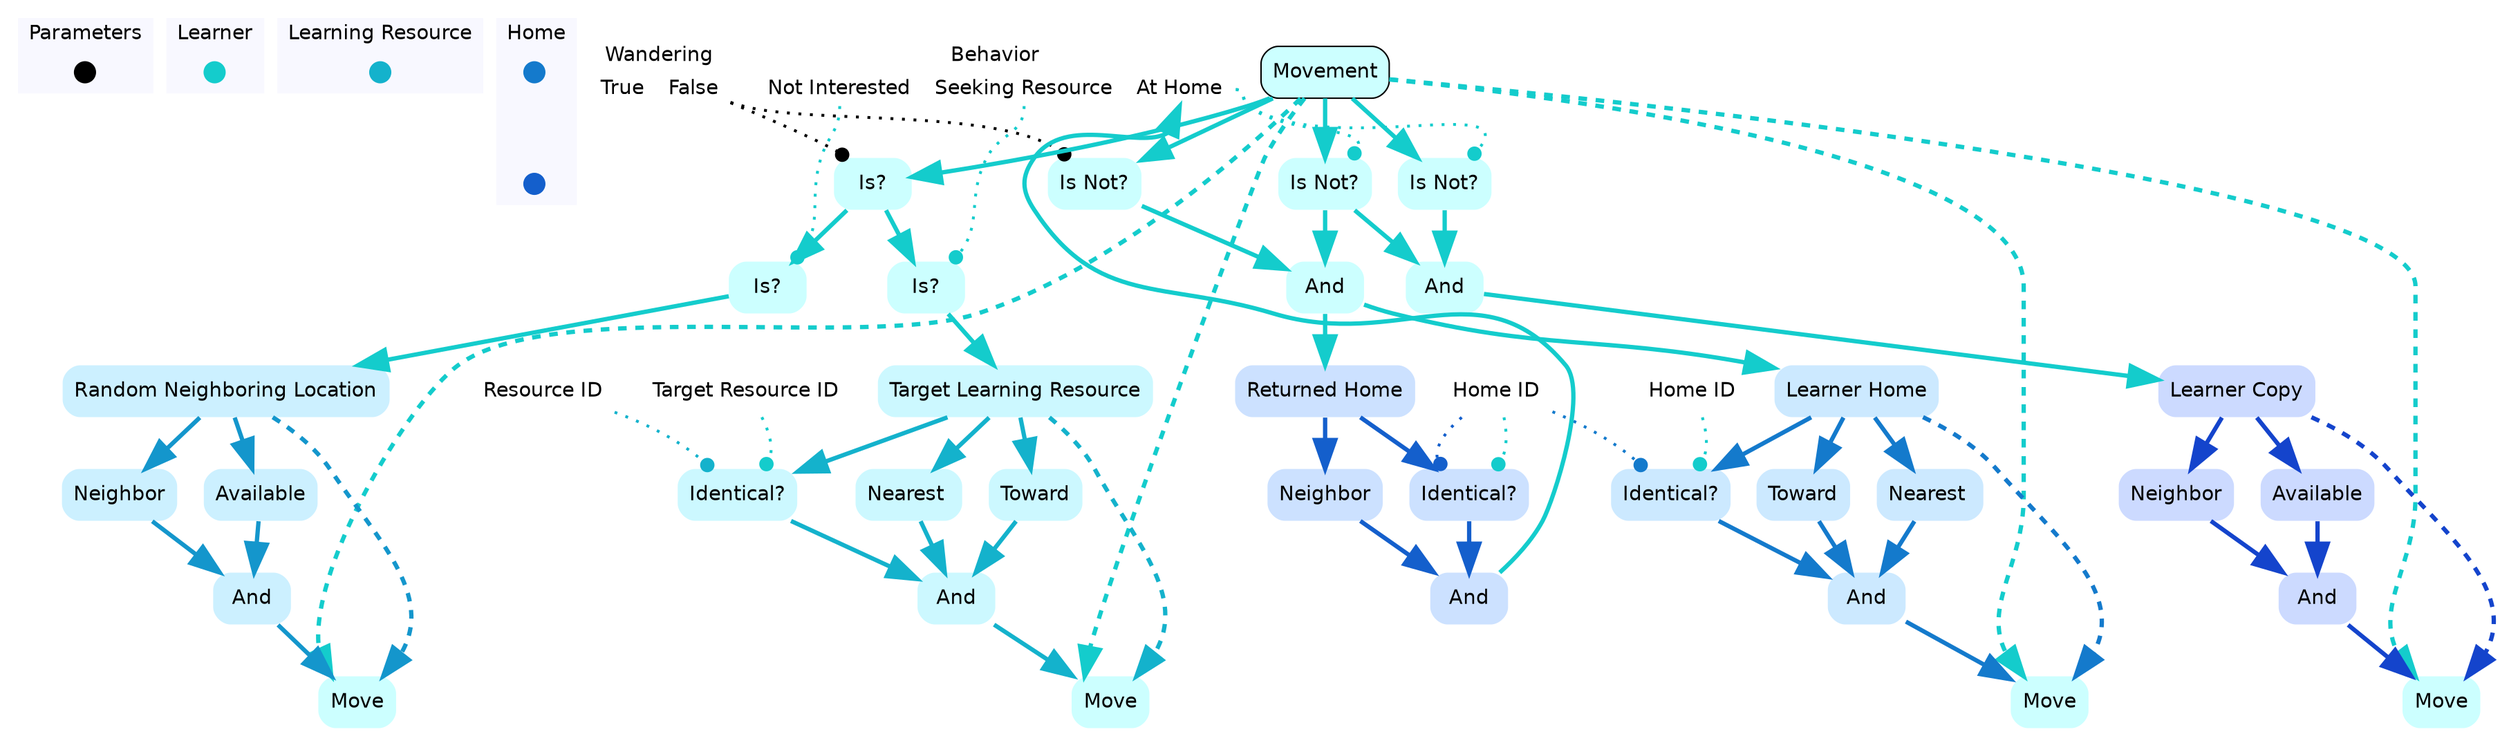 digraph movement {

	subgraph clustercontextKey {
		fontname=Helvetica;
		label="Parameters";
		style="filled";
		fillcolor=ghostwhite;
		color=white;
		labeljust=l;
		contextOverview [style=filled,shape=point,fixedsize=true,width=.2,height=.2,fontcolor=white,color="black",label=""];
	}
	subgraph clusterlearnerKey {
		fontname=Helvetica;
		nodesep=0.1;
		style="filled";
		fillcolor=ghostwhite;
		label="Learner";
		color=white;
		labeljust=l;
		movementOverview [fontname=Helvetica,style=filled,shape=point,fixedsize=true,width=.2,height=.2,fontcolor=white,color="0.5, 0.9 , 0.8",label="",URL="learner__Overview.svg"];

	}
	subgraph clusterlearningResourceKey {
		fontname=Helvetica;
		nodesep=0.1;
		style="filled";
		fillcolor=ghostwhite;
		label="Learning Resource";
		color=white;
		labeljust=l;
		targetLearningResourceOverview [fontname=Helvetica,style=filled,shape=point,fixedsize=true,width=.2,height=.2,fontcolor=white,color="0.524, 0.9 , 0.8",label="",URL="learningResource__Overview.svg"];

	}
	subgraph clusterhomeKey {
		fontname=Helvetica;
		nodesep=0.1;
		style="filled";
		fillcolor=ghostwhite;
		label="Home";
		color=white;
		labeljust=l;
		learnerHomeOverview [fontname=Helvetica,style=filled,shape=point,fixedsize=true,width=.2,height=.2,fontcolor=white,color="0.574, 0.9 , 0.8",label="",URL="home__Overview.svg"];
		returnedHomeOverview [fontname=Helvetica,style=filled,shape=point,fixedsize=true,width=.2,height=.2,fontcolor=white,color="0.599, 0.9 , 0.8",label="",URL="home__Overview.svg"];
learnerHomeOverview -> returnedHomeOverview [style=invis];
	}
		learnerbehaviorRecord [shape=record,fontname=Helvetica,style=filled,color=none,fillcolor=white,label="{<learnerbehavior> Behavior | {<learnerbehaviornotInterested> Not Interested|<learnerbehaviorseekingResource> Seeking Resource|<learnerbehavioratHome> At Home}}"];
		spatialResourceswanderingRecord [shape=record,fontname=Helvetica,style=filled,color=none,fillcolor=white,label="{<spatialResourceswanderingRecord> Wandering | {<true> True| <false> False}}"];
		learningResourceresourceID [shape=none,fontsize=14,style="filled",fontname=Helvetica,color=none,fillcolor=white,label="Resource ID"];
		learnertargetResourceID [shape=none,fontsize=14,style="filled",fontname=Helvetica,color=none,fillcolor=white,label="Target Resource ID"];
		learnerbehaviorRecord [shape=record,fontname=Helvetica,style=filled,color=none,fillcolor=white,label="{<learnerbehavior> Behavior | {<learnerbehaviornotInterested> Not Interested|<learnerbehaviorseekingResource> Seeking Resource|<learnerbehavioratHome> At Home}}"];
		homehomeID [shape=none,fontsize=14,style="filled",fontname=Helvetica,color=none,fillcolor=white,label="Home ID"];
		learnerhomeID [shape=none,fontsize=14,style="filled",fontname=Helvetica,color=none,fillcolor=white,label="Home ID"];

//subgraph clustermovement {
	//style=filled;
	//color=white;
	//fillcolor="0.0, 0.0, 0.98";
		movement [shape=box,style="rounded,filled",fontname=Helvetica,color=black,fillcolor="0.5, 0.2, 1.0",label="Movement",URL="learner_movement.svg"];
	movement ->  identityWanderingQuery [color="0.5, 0.9 , 0.8",penwidth=3.0,arrowsize=2.0];
	movement ->  notWandering [color="0.5, 0.9 , 0.8",penwidth=3.0,arrowsize=2.0];
	movement ->  behaviorDifferentAtHomeQuery [color="0.5, 0.9 , 0.8",penwidth=3.0,arrowsize=2.0];
	movement ->  behaviorDifferentAtHomeQueryCopy [color="0.5, 0.9 , 0.8",penwidth=3.0,arrowsize=2.0];
		learnerHome [shape=none,style="rounded,filled",fontname=Helvetica,color=gray,fillcolor="0.574, 0.2, 1.0",label="Learner Home"];
	learnerHome ->  homeIDIdenticalHomeIDQuery [color="0.574, 0.9 , 0.8",penwidth=3.0,arrowsize=2.0];
	learnerHome ->  towardQuery [color="0.574, 0.9 , 0.8",penwidth=3.0,arrowsize=2.0];
	learnerHome ->  nearestQueryCopyCopy [color="0.574, 0.9 , 0.8",penwidth=3.0,arrowsize=2.0];
		identityWanderingQuery [shape=none,style="rounded,filled",fontname=Helvetica,color="0.5, 0.2, 1.0",label="Is?"];
	identityWanderingQuery ->  behaviorIdenticalSeekingResourceQuery [color="0.5, 0.9 , 0.8",penwidth=3.0,arrowsize=2.0];
	identityWanderingQuery ->  behaviorIdenticalNotInterestedQuery [color="0.5, 0.9 , 0.8",penwidth=3.0,arrowsize=2.0];
		returnedHome [shape=none,style="rounded,filled",fontname=Helvetica,color=gray,fillcolor="0.599, 0.2, 1.0",label="Returned Home"];
	returnedHome ->  neighborQuery [color="0.599, 0.9 , 0.8",penwidth=3.0,arrowsize=2.0];
	returnedHome ->  homeIDIdenticalHomeIDQueryCopy [color="0.599, 0.9 , 0.8",penwidth=3.0,arrowsize=2.0];
		_And_BehaviorDifferentAtHomeQueryCopy [shape=none,style="rounded,filled",fontname=Helvetica,color="0.5, 0.2, 1.0",label="And"];
	_And_BehaviorDifferentAtHomeQueryCopy ->  learnerCopy [color="0.5, 0.9 , 0.8",penwidth=3.0,arrowsize=2.0];
		behaviorDifferentAtHomeQuery [shape=none,style="rounded,filled",fontname=Helvetica,color="0.5, 0.2, 1.0",label="Is Not?"];
	behaviorDifferentAtHomeQuery ->  _BehaviorDifferentAtHomeQueryAndNotWandering_ [color="0.5, 0.9 , 0.8",penwidth=3.0,arrowsize=2.0];
	behaviorDifferentAtHomeQuery ->  _And_BehaviorDifferentAtHomeQueryCopy [color="0.5, 0.9 , 0.8",penwidth=3.0,arrowsize=2.0];
		moveLearnerCopy [shape=none,style="rounded,filled",fontname=Helvetica,color="0.5, 0.2, 1.0",label="Move"];
	movement ->  moveLearnerCopy:nw [style=dashed,color="0.5, 0.9 , 0.8",penwidth=3.0,arrowsize=2.0];
	randomNeighboringLocation -> moveLearnerCopy:ne [style=dashed,color="0.549, 0.9 , 0.8",penwidth=3.0,arrowsize=2.0];
		resourceIDIdenticalTargetResourceIDQuery [shape=none,style="rounded,filled",fontname=Helvetica,color="0.524, 0.2, 1.0",label="Identical?"];
	resourceIDIdenticalTargetResourceIDQuery ->  _SoughtResourceAndTowardQueryCopy_ [color="0.524, 0.9 , 0.8",penwidth=3.0,arrowsize=2.0];
		towardQueryCopy [shape=none,style="rounded,filled",fontname=Helvetica,color="0.524, 0.2, 1.0",label="Toward"];
	towardQueryCopy ->  _SoughtResourceAndTowardQueryCopy_ [color="0.524, 0.9 , 0.8",penwidth=3.0,arrowsize=2.0];
		neighborQuery [shape=none,style="rounded,filled",fontname=Helvetica,color="0.599, 0.2, 1.0",label="Neighbor"];
	neighborQuery ->  _HomeIDIdenticalHomeIDQueryCopyAndNeighborQuery_ [color="0.599, 0.9 , 0.8",penwidth=3.0,arrowsize=2.0];
		availableQueryCopy [shape=none,style="rounded,filled",fontname=Helvetica,color="0.549, 0.2, 1.0",label="Available"];
	availableQueryCopy ->  _And_NeighborQueryCopyCopy [color="0.549, 0.9 , 0.8",penwidth=3.0,arrowsize=2.0];
		targetLearningResource [shape=none,style="rounded,filled",fontname=Helvetica,color=gray,fillcolor="0.524, 0.2, 1.0",label="Target Learning Resource"];
	targetLearningResource ->  resourceIDIdenticalTargetResourceIDQuery [color="0.524, 0.9 , 0.8",penwidth=3.0,arrowsize=2.0];
	targetLearningResource ->  towardQueryCopy [color="0.524, 0.9 , 0.8",penwidth=3.0,arrowsize=2.0];
	targetLearningResource ->  nearestQueryCopy [color="0.524, 0.9 , 0.8",penwidth=3.0,arrowsize=2.0];
		moveHome [shape=none,style="rounded,filled",fontname=Helvetica,color="0.5, 0.2, 1.0",label="Move"];
	movement ->  moveHome:nw [style=dashed,color="0.5, 0.9 , 0.8",penwidth=3.0,arrowsize=2.0];
	learnerHome -> moveHome:ne [style=dashed,color="0.574, 0.9 , 0.8",penwidth=3.0,arrowsize=2.0];
		learnerCopy [shape=none,style="rounded,filled",fontname=Helvetica,color=gray,fillcolor="0.623, 0.2, 1.0",label="Learner Copy"];
	learnerCopy ->  availableQueryCopyCopy [color="0.623, 0.9 , 0.8",penwidth=3.0,arrowsize=2.0];
	learnerCopy ->  neighborQueryCopy [color="0.623, 0.9 , 0.8",penwidth=3.0,arrowsize=2.0];
		nearestQueryCopy [shape=none,style="rounded,filled",fontname=Helvetica,color="0.524, 0.2, 1.0",label="Nearest "];
	nearestQueryCopy ->  _SoughtResourceAndTowardQueryCopy_ [color="0.524, 0.9 , 0.8",penwidth=3.0,arrowsize=2.0];
		availableQueryCopyCopy [shape=none,style="rounded,filled",fontname=Helvetica,color="0.623, 0.2, 1.0",label="Available"];
	availableQueryCopyCopy ->  _And__Unspecified_QueryCopy [color="0.623, 0.9 , 0.8",penwidth=3.0,arrowsize=2.0];
		towardQuery [shape=none,style="rounded,filled",fontname=Helvetica,color="0.574, 0.2, 1.0",label="Toward"];
	towardQuery ->  _TowardQueryAndAvailableQueryCopy_ [color="0.574, 0.9 , 0.8",penwidth=3.0,arrowsize=2.0];
		_And_NeighborQueryCopyCopy [shape=none,style="rounded,filled",fontname=Helvetica,color="0.549, 0.2, 1.0",label="And"];
	_And_NeighborQueryCopyCopy ->  moveLearnerCopy [color="0.549, 0.9 , 0.8",penwidth=3.0,arrowsize=2.0];
		neighborQueryCopyCopy [shape=none,style="rounded,filled",fontname=Helvetica,color="0.549, 0.2, 1.0",label="Neighbor"];
	neighborQueryCopyCopy ->  _And_NeighborQueryCopyCopy [color="0.549, 0.9 , 0.8",penwidth=3.0,arrowsize=2.0];
		_TowardQueryAndAvailableQueryCopy_ [shape=none,style="rounded,filled",fontname=Helvetica,color="0.574, 0.2, 1.0",label="And"];
	_TowardQueryAndAvailableQueryCopy_ ->  moveHome [color="0.574, 0.9 , 0.8",penwidth=3.0,arrowsize=2.0];
		neighborQueryCopy [shape=none,style="rounded,filled",fontname=Helvetica,color="0.623, 0.2, 1.0",label="Neighbor"];
	neighborQueryCopy ->  _And__Unspecified_QueryCopy [color="0.623, 0.9 , 0.8",penwidth=3.0,arrowsize=2.0];
		randomNeighboringLocation [shape=none,style="rounded,filled",fontname=Helvetica,color=gray,fillcolor="0.549, 0.2, 1.0",label="Random Neighboring Location"];
	randomNeighboringLocation ->  neighborQueryCopyCopy [color="0.549, 0.9 , 0.8",penwidth=3.0,arrowsize=2.0];
	randomNeighboringLocation ->  availableQueryCopy [color="0.549, 0.9 , 0.8",penwidth=3.0,arrowsize=2.0];
		_And__Unspecified_QueryCopy [shape=none,style="rounded,filled",fontname=Helvetica,color="0.623, 0.2, 1.0",label="And"];
	_And__Unspecified_QueryCopy ->  moveLearnerCopyCopyCopy [color="0.623, 0.9 , 0.8",penwidth=3.0,arrowsize=2.0];
		_SoughtResourceAndTowardQueryCopy_ [shape=none,style="rounded,filled",fontname=Helvetica,color="0.524, 0.2, 1.0",label="And"];
	_SoughtResourceAndTowardQueryCopy_ ->  moveLearnerCopyCopy [color="0.524, 0.9 , 0.8",penwidth=3.0,arrowsize=2.0];
		notWandering [shape=none,style="rounded,filled",fontname=Helvetica,color="0.5, 0.2, 1.0",label="Is Not?"];
	notWandering ->  _BehaviorDifferentAtHomeQueryAndNotWandering_ [color="0.5, 0.9 , 0.8",penwidth=3.0,arrowsize=2.0];
		_HomeIDIdenticalHomeIDQueryCopyAndNeighborQuery_ [shape=none,style="rounded,filled",fontname=Helvetica,color="0.599, 0.2, 1.0",label="And"];
			_HomeIDIdenticalHomeIDQueryCopyAndNeighborQuery_ ->  learnerbehaviorRecord:learnerbehavioratHome [color="0.5, 0.9 , 0.8",penwidth=3.0,arrowsize=2.0];
		nearestQueryCopyCopy [shape=none,style="rounded,filled",fontname=Helvetica,color="0.574, 0.2, 1.0",label="Nearest "];
	nearestQueryCopyCopy ->  _TowardQueryAndAvailableQueryCopy_ [color="0.574, 0.9 , 0.8",penwidth=3.0,arrowsize=2.0];
		_BehaviorDifferentAtHomeQueryAndNotWandering_ [shape=none,style="rounded,filled",fontname=Helvetica,color="0.5, 0.2, 1.0",label="And"];
	_BehaviorDifferentAtHomeQueryAndNotWandering_ ->  returnedHome [color="0.5, 0.9 , 0.8",penwidth=3.0,arrowsize=2.0];
	_BehaviorDifferentAtHomeQueryAndNotWandering_ ->  learnerHome [color="0.5, 0.9 , 0.8",penwidth=3.0,arrowsize=2.0];
		behaviorIdenticalNotInterestedQuery [shape=none,style="rounded,filled",fontname=Helvetica,color="0.5, 0.2, 1.0",label="Is?"];
	behaviorIdenticalNotInterestedQuery ->  randomNeighboringLocation [color="0.5, 0.9 , 0.8",penwidth=3.0,arrowsize=2.0];
		behaviorIdenticalSeekingResourceQuery [shape=none,style="rounded,filled",fontname=Helvetica,color="0.5, 0.2, 1.0",label="Is?"];
	behaviorIdenticalSeekingResourceQuery ->  targetLearningResource [color="0.5, 0.9 , 0.8",penwidth=3.0,arrowsize=2.0];
		homeIDIdenticalHomeIDQuery [shape=none,style="rounded,filled",fontname=Helvetica,color="0.574, 0.2, 1.0",label="Identical?"];
	homeIDIdenticalHomeIDQuery ->  _TowardQueryAndAvailableQueryCopy_ [color="0.574, 0.9 , 0.8",penwidth=3.0,arrowsize=2.0];
		behaviorDifferentAtHomeQueryCopy [shape=none,style="rounded,filled",fontname=Helvetica,color="0.5, 0.2, 1.0",label="Is Not?"];
	behaviorDifferentAtHomeQueryCopy ->  _And_BehaviorDifferentAtHomeQueryCopy [color="0.5, 0.9 , 0.8",penwidth=3.0,arrowsize=2.0];
		moveLearnerCopyCopyCopy [shape=none,style="rounded,filled",fontname=Helvetica,color="0.5, 0.2, 1.0",label="Move"];
	movement ->  moveLearnerCopyCopyCopy:nw [style=dashed,color="0.5, 0.9 , 0.8",penwidth=3.0,arrowsize=2.0];
	learnerCopy -> moveLearnerCopyCopyCopy:ne [style=dashed,color="0.623, 0.9 , 0.8",penwidth=3.0,arrowsize=2.0];
		homeIDIdenticalHomeIDQueryCopy [shape=none,style="rounded,filled",fontname=Helvetica,color="0.599, 0.2, 1.0",label="Identical?"];
	homeIDIdenticalHomeIDQueryCopy ->  _HomeIDIdenticalHomeIDQueryCopyAndNeighborQuery_ [color="0.599, 0.9 , 0.8",penwidth=3.0,arrowsize=2.0];
		moveLearnerCopyCopy [shape=none,style="rounded,filled",fontname=Helvetica,color="0.5, 0.2, 1.0",label="Move"];
	movement ->  moveLearnerCopyCopy:nw [style=dashed,color="0.5, 0.9 , 0.8",penwidth=3.0,arrowsize=2.0];
	targetLearningResource -> moveLearnerCopyCopy:ne [style=dashed,color="0.524, 0.9 , 0.8",penwidth=3.0,arrowsize=2.0];
//}
		spatialResourceswanderingRecord -> identityWanderingQuery:nw [style=dotted,arrowhead=dot,color=black,penwidth=2.0];
		learnerbehaviorRecord:learnerbehavioratHome -> behaviorDifferentAtHomeQuery:ne [style=dotted,arrowhead=dot,color="0.5, 0.9 , 0.8",penwidth=2.0];
		learningResourceresourceID -> resourceIDIdenticalTargetResourceIDQuery:nw [style=dotted,arrowhead=dot,color="0.524, 0.9 , 0.8",penwidth=2.0];
		learnertargetResourceID -> resourceIDIdenticalTargetResourceIDQuery:ne [style=dotted,arrowhead=dot,color="0.5, 0.9 , 0.8",penwidth=2.0];
		spatialResourceswanderingRecord -> notWandering:nw [style=dotted,arrowhead=dot,color=black,penwidth=2.0];
		learnerbehaviorRecord:learnerbehaviornotInterested -> behaviorIdenticalNotInterestedQuery:ne [style=dotted,arrowhead=dot,color="0.5, 0.9 , 0.8",penwidth=2.0];
		learnerbehaviorRecord:learnerbehaviorseekingResource -> behaviorIdenticalSeekingResourceQuery:ne [style=dotted,arrowhead=dot,color="0.5, 0.9 , 0.8",penwidth=2.0];
		homehomeID -> homeIDIdenticalHomeIDQuery:nw [style=dotted,arrowhead=dot,color="0.574, 0.9 , 0.8",penwidth=2.0];
		learnerhomeID -> homeIDIdenticalHomeIDQuery:ne [style=dotted,arrowhead=dot,color="0.5, 0.9 , 0.8",penwidth=2.0];
		learnerbehaviorRecord:learnerbehavioratHome -> behaviorDifferentAtHomeQueryCopy:ne [style=dotted,arrowhead=dot,color="0.5, 0.9 , 0.8",penwidth=2.0];
		homehomeID -> homeIDIdenticalHomeIDQueryCopy:nw [style=dotted,arrowhead=dot,color="0.599, 0.9 , 0.8",penwidth=2.0];
		homehomeID -> homeIDIdenticalHomeIDQueryCopy:ne [style=dotted,arrowhead=dot,color="0.5, 0.9 , 0.8",penwidth=2.0];
}
